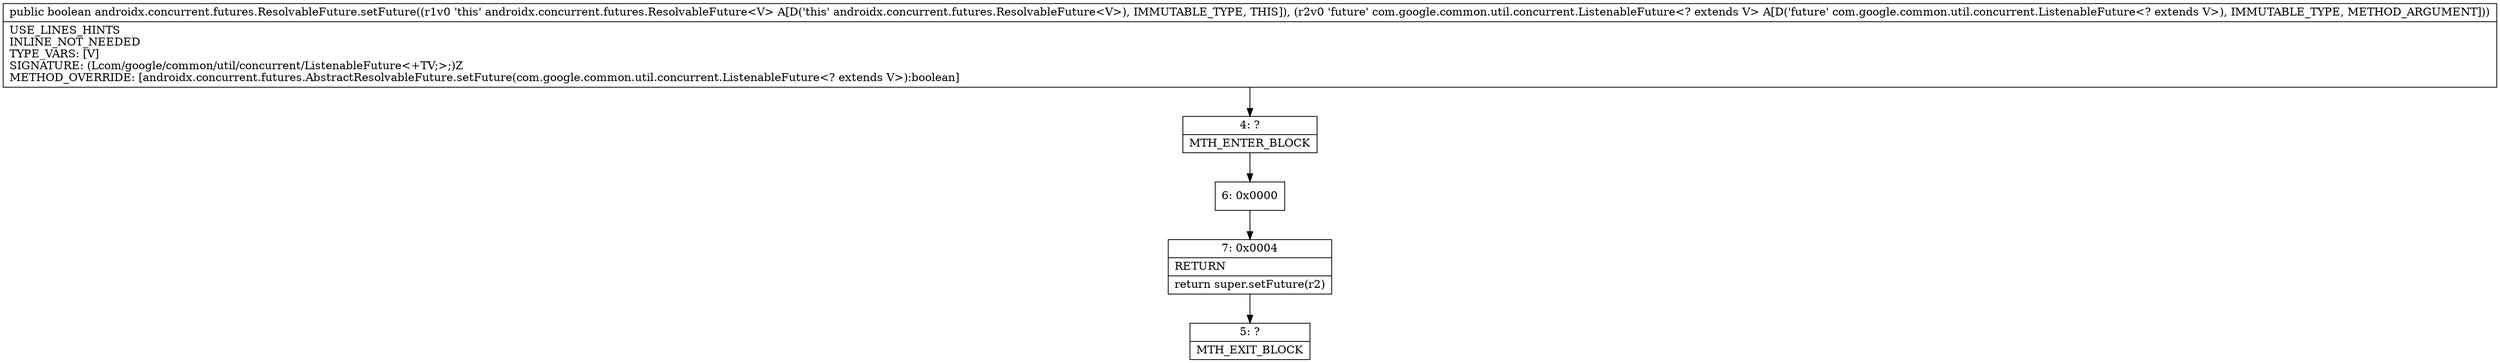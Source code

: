 digraph "CFG forandroidx.concurrent.futures.ResolvableFuture.setFuture(Lcom\/google\/common\/util\/concurrent\/ListenableFuture;)Z" {
Node_4 [shape=record,label="{4\:\ ?|MTH_ENTER_BLOCK\l}"];
Node_6 [shape=record,label="{6\:\ 0x0000}"];
Node_7 [shape=record,label="{7\:\ 0x0004|RETURN\l|return super.setFuture(r2)\l}"];
Node_5 [shape=record,label="{5\:\ ?|MTH_EXIT_BLOCK\l}"];
MethodNode[shape=record,label="{public boolean androidx.concurrent.futures.ResolvableFuture.setFuture((r1v0 'this' androidx.concurrent.futures.ResolvableFuture\<V\> A[D('this' androidx.concurrent.futures.ResolvableFuture\<V\>), IMMUTABLE_TYPE, THIS]), (r2v0 'future' com.google.common.util.concurrent.ListenableFuture\<? extends V\> A[D('future' com.google.common.util.concurrent.ListenableFuture\<? extends V\>), IMMUTABLE_TYPE, METHOD_ARGUMENT]))  | USE_LINES_HINTS\lINLINE_NOT_NEEDED\lTYPE_VARS: [V]\lSIGNATURE: (Lcom\/google\/common\/util\/concurrent\/ListenableFuture\<+TV;\>;)Z\lMETHOD_OVERRIDE: [androidx.concurrent.futures.AbstractResolvableFuture.setFuture(com.google.common.util.concurrent.ListenableFuture\<? extends V\>):boolean]\l}"];
MethodNode -> Node_4;Node_4 -> Node_6;
Node_6 -> Node_7;
Node_7 -> Node_5;
}

